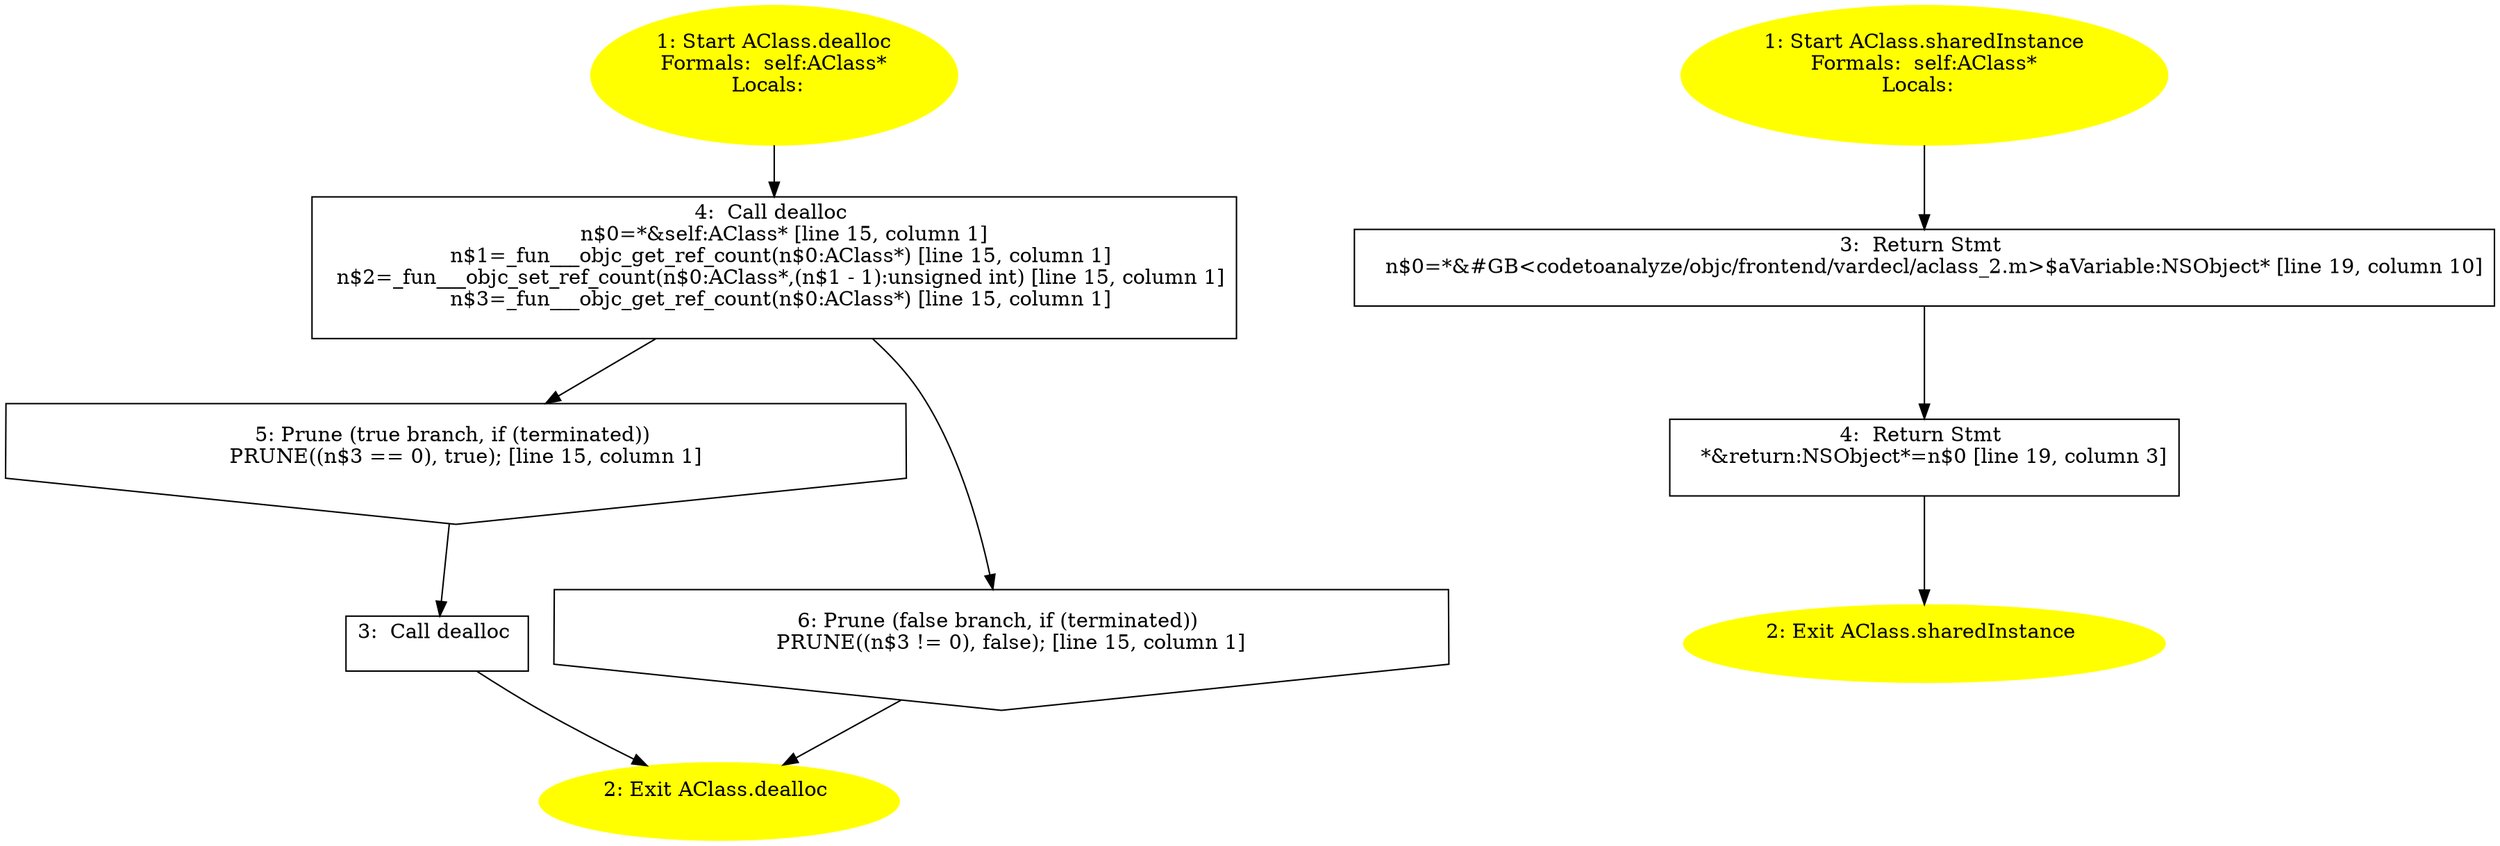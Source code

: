/* @generated */
digraph cfg {
"dealloc#AClass#instance.5339a8e9aec421a1f58ba25e08faeb6b_1" [label="1: Start AClass.dealloc\nFormals:  self:AClass*\nLocals:  \n  " color=yellow style=filled]
	

	 "dealloc#AClass#instance.5339a8e9aec421a1f58ba25e08faeb6b_1" -> "dealloc#AClass#instance.5339a8e9aec421a1f58ba25e08faeb6b_4" ;
"dealloc#AClass#instance.5339a8e9aec421a1f58ba25e08faeb6b_2" [label="2: Exit AClass.dealloc \n  " color=yellow style=filled]
	

"dealloc#AClass#instance.5339a8e9aec421a1f58ba25e08faeb6b_3" [label="3:  Call dealloc \n  " shape="box"]
	

	 "dealloc#AClass#instance.5339a8e9aec421a1f58ba25e08faeb6b_3" -> "dealloc#AClass#instance.5339a8e9aec421a1f58ba25e08faeb6b_2" ;
"dealloc#AClass#instance.5339a8e9aec421a1f58ba25e08faeb6b_4" [label="4:  Call dealloc \n   n$0=*&self:AClass* [line 15, column 1]\n  n$1=_fun___objc_get_ref_count(n$0:AClass*) [line 15, column 1]\n  n$2=_fun___objc_set_ref_count(n$0:AClass*,(n$1 - 1):unsigned int) [line 15, column 1]\n  n$3=_fun___objc_get_ref_count(n$0:AClass*) [line 15, column 1]\n " shape="box"]
	

	 "dealloc#AClass#instance.5339a8e9aec421a1f58ba25e08faeb6b_4" -> "dealloc#AClass#instance.5339a8e9aec421a1f58ba25e08faeb6b_5" ;
	 "dealloc#AClass#instance.5339a8e9aec421a1f58ba25e08faeb6b_4" -> "dealloc#AClass#instance.5339a8e9aec421a1f58ba25e08faeb6b_6" ;
"dealloc#AClass#instance.5339a8e9aec421a1f58ba25e08faeb6b_5" [label="5: Prune (true branch, if (terminated)) \n   PRUNE((n$3 == 0), true); [line 15, column 1]\n " shape="invhouse"]
	

	 "dealloc#AClass#instance.5339a8e9aec421a1f58ba25e08faeb6b_5" -> "dealloc#AClass#instance.5339a8e9aec421a1f58ba25e08faeb6b_3" ;
"dealloc#AClass#instance.5339a8e9aec421a1f58ba25e08faeb6b_6" [label="6: Prune (false branch, if (terminated)) \n   PRUNE((n$3 != 0), false); [line 15, column 1]\n " shape="invhouse"]
	

	 "dealloc#AClass#instance.5339a8e9aec421a1f58ba25e08faeb6b_6" -> "dealloc#AClass#instance.5339a8e9aec421a1f58ba25e08faeb6b_2" ;
"sharedInstance#AClass#instance.07ceaad875949bf6aaa9dc5e3605f563_1" [label="1: Start AClass.sharedInstance\nFormals:  self:AClass*\nLocals:  \n  " color=yellow style=filled]
	

	 "sharedInstance#AClass#instance.07ceaad875949bf6aaa9dc5e3605f563_1" -> "sharedInstance#AClass#instance.07ceaad875949bf6aaa9dc5e3605f563_3" ;
"sharedInstance#AClass#instance.07ceaad875949bf6aaa9dc5e3605f563_2" [label="2: Exit AClass.sharedInstance \n  " color=yellow style=filled]
	

"sharedInstance#AClass#instance.07ceaad875949bf6aaa9dc5e3605f563_3" [label="3:  Return Stmt \n   n$0=*&#GB<codetoanalyze/objc/frontend/vardecl/aclass_2.m>$aVariable:NSObject* [line 19, column 10]\n " shape="box"]
	

	 "sharedInstance#AClass#instance.07ceaad875949bf6aaa9dc5e3605f563_3" -> "sharedInstance#AClass#instance.07ceaad875949bf6aaa9dc5e3605f563_4" ;
"sharedInstance#AClass#instance.07ceaad875949bf6aaa9dc5e3605f563_4" [label="4:  Return Stmt \n   *&return:NSObject*=n$0 [line 19, column 3]\n " shape="box"]
	

	 "sharedInstance#AClass#instance.07ceaad875949bf6aaa9dc5e3605f563_4" -> "sharedInstance#AClass#instance.07ceaad875949bf6aaa9dc5e3605f563_2" ;
}
